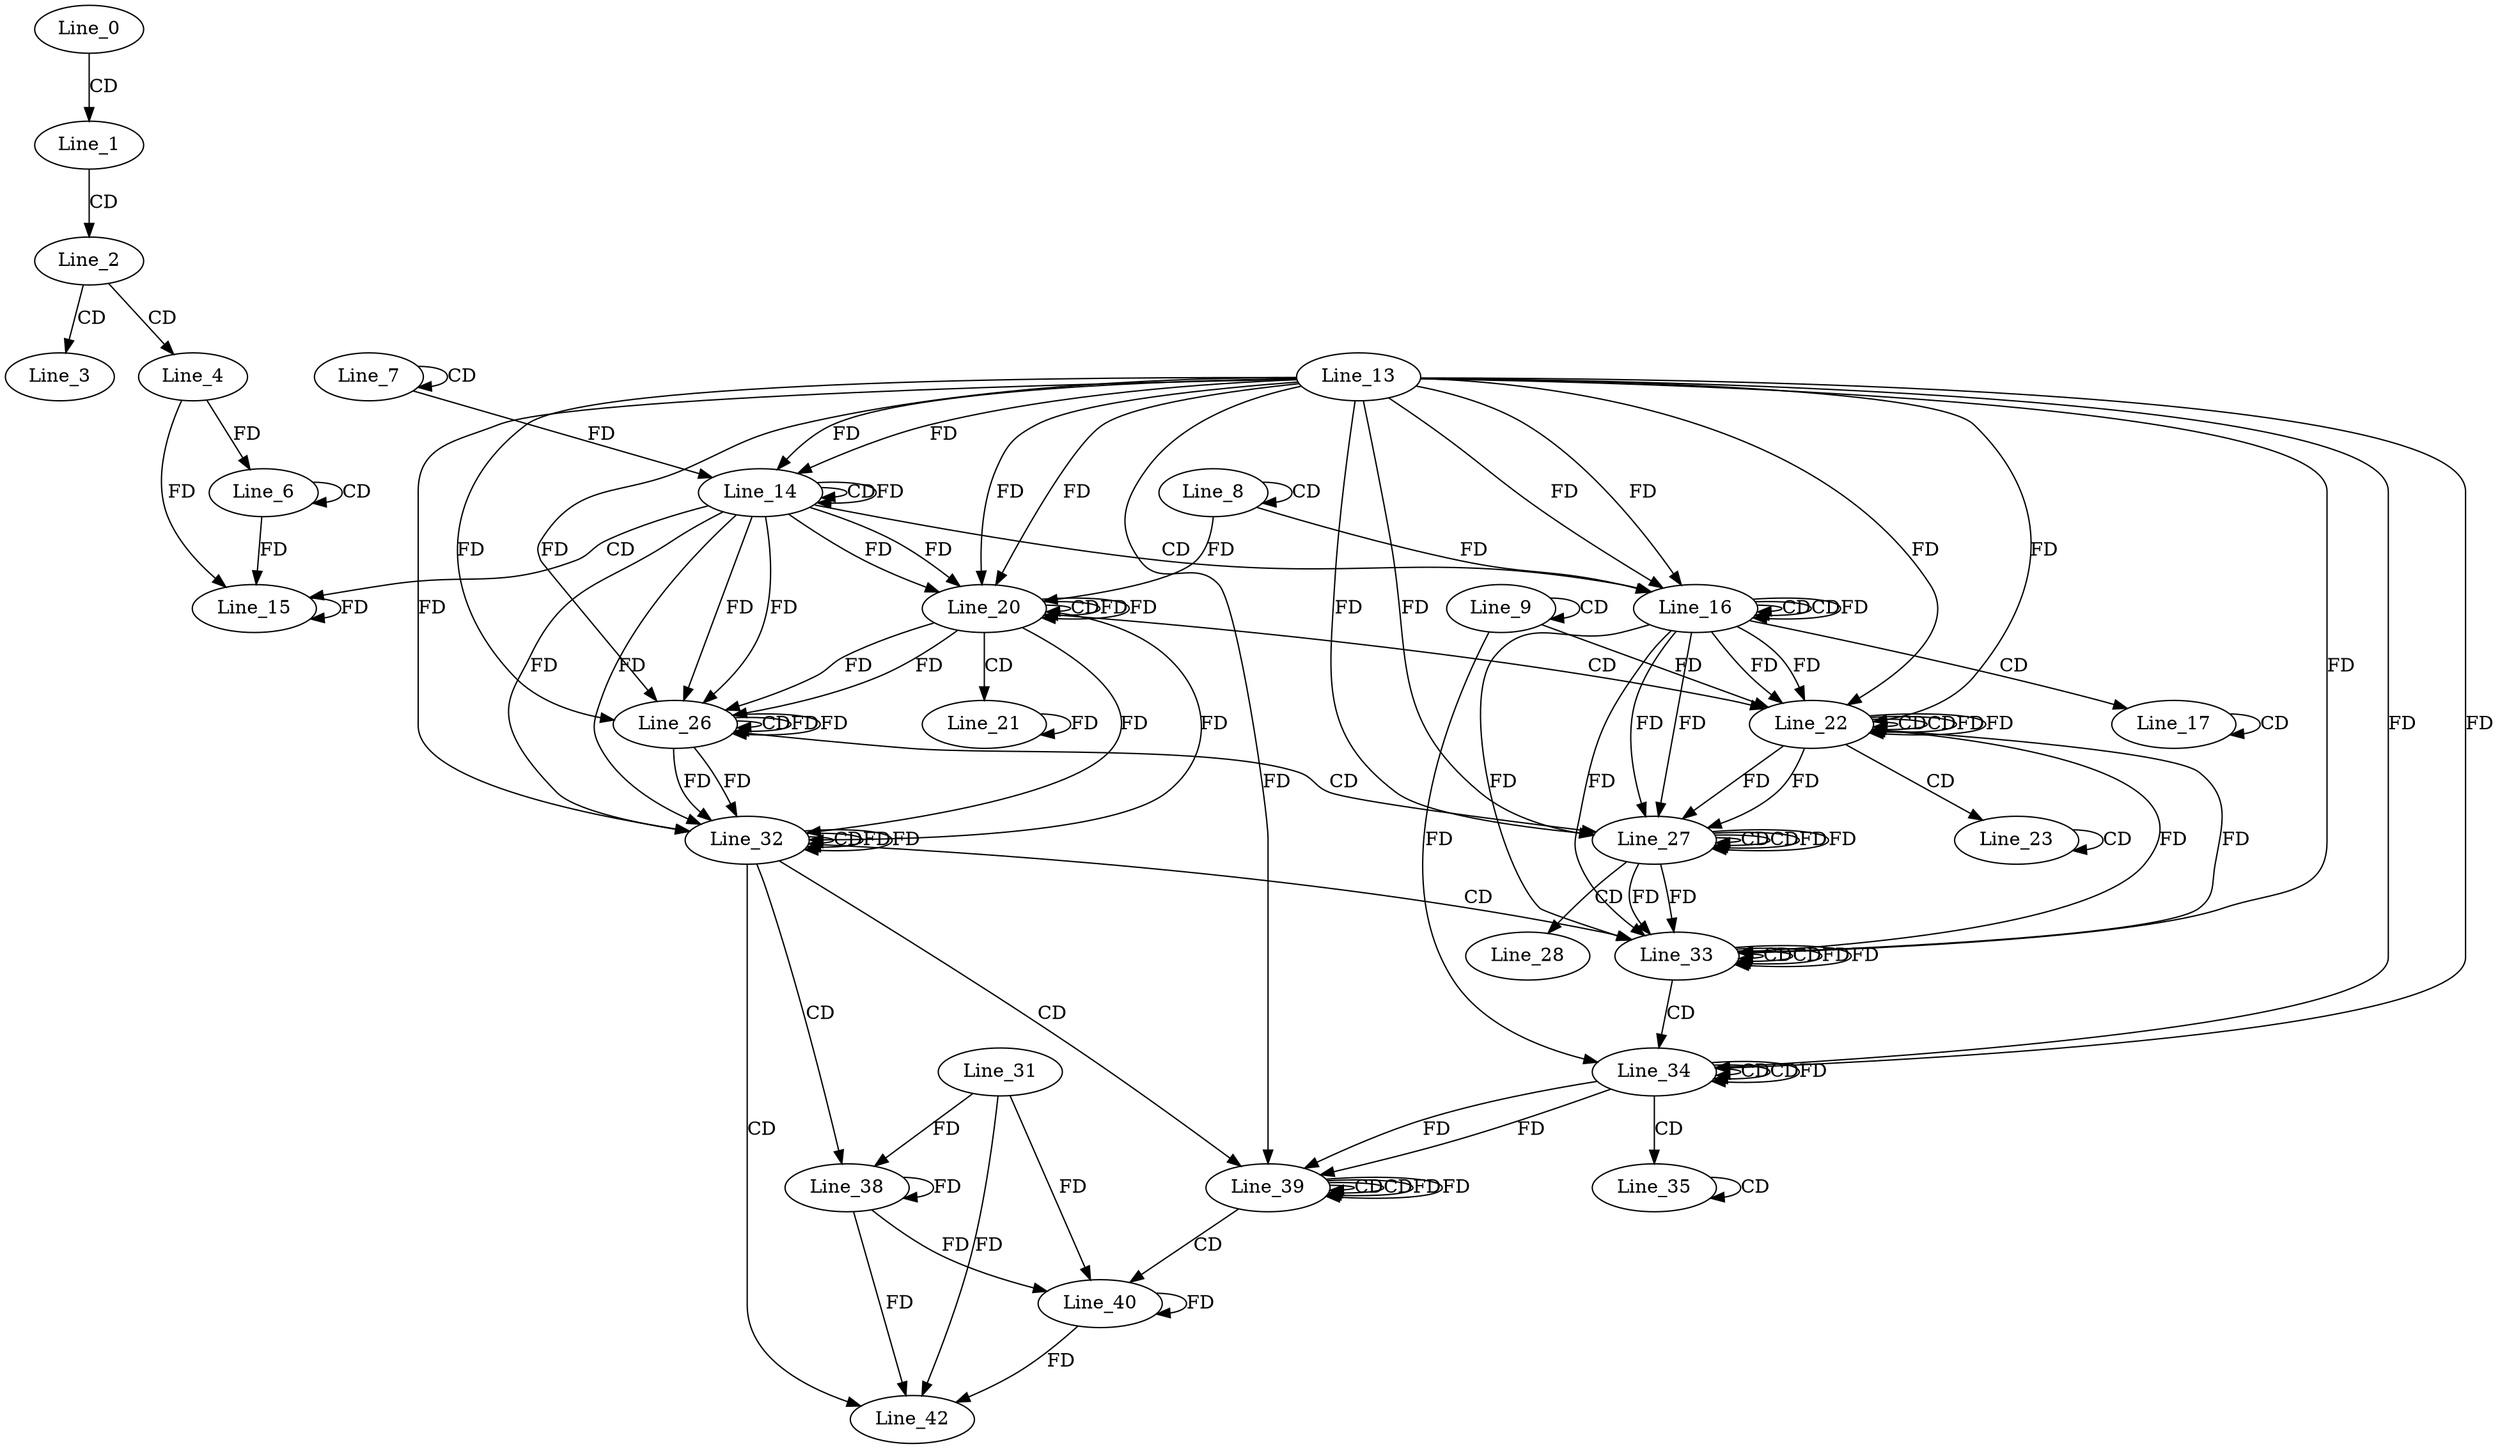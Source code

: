 digraph G {
  Line_0;
  Line_1;
  Line_2;
  Line_3;
  Line_4;
  Line_6;
  Line_6;
  Line_6;
  Line_7;
  Line_7;
  Line_8;
  Line_8;
  Line_9;
  Line_9;
  Line_13;
  Line_14;
  Line_14;
  Line_14;
  Line_15;
  Line_15;
  Line_15;
  Line_16;
  Line_16;
  Line_16;
  Line_17;
  Line_17;
  Line_20;
  Line_20;
  Line_20;
  Line_21;
  Line_21;
  Line_21;
  Line_22;
  Line_22;
  Line_22;
  Line_23;
  Line_23;
  Line_26;
  Line_26;
  Line_26;
  Line_27;
  Line_27;
  Line_27;
  Line_28;
  Line_32;
  Line_32;
  Line_32;
  Line_33;
  Line_33;
  Line_33;
  Line_34;
  Line_34;
  Line_34;
  Line_35;
  Line_35;
  Line_38;
  Line_31;
  Line_39;
  Line_39;
  Line_39;
  Line_40;
  Line_42;
  Line_42;
  Line_42;
  Line_0 -> Line_1 [ label="CD" ];
  Line_1 -> Line_2 [ label="CD" ];
  Line_2 -> Line_3 [ label="CD" ];
  Line_2 -> Line_4 [ label="CD" ];
  Line_6 -> Line_6 [ label="CD" ];
  Line_4 -> Line_6 [ label="FD" ];
  Line_7 -> Line_7 [ label="CD" ];
  Line_8 -> Line_8 [ label="CD" ];
  Line_9 -> Line_9 [ label="CD" ];
  Line_13 -> Line_14 [ label="FD" ];
  Line_7 -> Line_14 [ label="FD" ];
  Line_14 -> Line_14 [ label="CD" ];
  Line_14 -> Line_14 [ label="FD" ];
  Line_13 -> Line_14 [ label="FD" ];
  Line_14 -> Line_15 [ label="CD" ];
  Line_15 -> Line_15 [ label="FD" ];
  Line_6 -> Line_15 [ label="FD" ];
  Line_4 -> Line_15 [ label="FD" ];
  Line_14 -> Line_16 [ label="CD" ];
  Line_16 -> Line_16 [ label="CD" ];
  Line_13 -> Line_16 [ label="FD" ];
  Line_8 -> Line_16 [ label="FD" ];
  Line_16 -> Line_16 [ label="CD" ];
  Line_16 -> Line_16 [ label="FD" ];
  Line_13 -> Line_16 [ label="FD" ];
  Line_16 -> Line_17 [ label="CD" ];
  Line_17 -> Line_17 [ label="CD" ];
  Line_14 -> Line_20 [ label="FD" ];
  Line_13 -> Line_20 [ label="FD" ];
  Line_8 -> Line_20 [ label="FD" ];
  Line_20 -> Line_20 [ label="CD" ];
  Line_20 -> Line_20 [ label="FD" ];
  Line_14 -> Line_20 [ label="FD" ];
  Line_13 -> Line_20 [ label="FD" ];
  Line_20 -> Line_21 [ label="CD" ];
  Line_21 -> Line_21 [ label="FD" ];
  Line_20 -> Line_22 [ label="CD" ];
  Line_22 -> Line_22 [ label="CD" ];
  Line_16 -> Line_22 [ label="FD" ];
  Line_13 -> Line_22 [ label="FD" ];
  Line_9 -> Line_22 [ label="FD" ];
  Line_22 -> Line_22 [ label="CD" ];
  Line_22 -> Line_22 [ label="FD" ];
  Line_16 -> Line_22 [ label="FD" ];
  Line_13 -> Line_22 [ label="FD" ];
  Line_22 -> Line_23 [ label="CD" ];
  Line_23 -> Line_23 [ label="CD" ];
  Line_20 -> Line_26 [ label="FD" ];
  Line_14 -> Line_26 [ label="FD" ];
  Line_13 -> Line_26 [ label="FD" ];
  Line_26 -> Line_26 [ label="CD" ];
  Line_26 -> Line_26 [ label="FD" ];
  Line_20 -> Line_26 [ label="FD" ];
  Line_14 -> Line_26 [ label="FD" ];
  Line_13 -> Line_26 [ label="FD" ];
  Line_26 -> Line_27 [ label="CD" ];
  Line_27 -> Line_27 [ label="CD" ];
  Line_22 -> Line_27 [ label="FD" ];
  Line_16 -> Line_27 [ label="FD" ];
  Line_13 -> Line_27 [ label="FD" ];
  Line_27 -> Line_27 [ label="CD" ];
  Line_27 -> Line_27 [ label="FD" ];
  Line_22 -> Line_27 [ label="FD" ];
  Line_16 -> Line_27 [ label="FD" ];
  Line_13 -> Line_27 [ label="FD" ];
  Line_27 -> Line_28 [ label="CD" ];
  Line_26 -> Line_32 [ label="FD" ];
  Line_20 -> Line_32 [ label="FD" ];
  Line_14 -> Line_32 [ label="FD" ];
  Line_32 -> Line_32 [ label="CD" ];
  Line_32 -> Line_32 [ label="FD" ];
  Line_26 -> Line_32 [ label="FD" ];
  Line_20 -> Line_32 [ label="FD" ];
  Line_14 -> Line_32 [ label="FD" ];
  Line_13 -> Line_32 [ label="FD" ];
  Line_32 -> Line_33 [ label="CD" ];
  Line_33 -> Line_33 [ label="CD" ];
  Line_27 -> Line_33 [ label="FD" ];
  Line_22 -> Line_33 [ label="FD" ];
  Line_16 -> Line_33 [ label="FD" ];
  Line_33 -> Line_33 [ label="CD" ];
  Line_33 -> Line_33 [ label="FD" ];
  Line_27 -> Line_33 [ label="FD" ];
  Line_22 -> Line_33 [ label="FD" ];
  Line_16 -> Line_33 [ label="FD" ];
  Line_13 -> Line_33 [ label="FD" ];
  Line_33 -> Line_34 [ label="CD" ];
  Line_34 -> Line_34 [ label="CD" ];
  Line_13 -> Line_34 [ label="FD" ];
  Line_9 -> Line_34 [ label="FD" ];
  Line_34 -> Line_34 [ label="CD" ];
  Line_34 -> Line_34 [ label="FD" ];
  Line_13 -> Line_34 [ label="FD" ];
  Line_34 -> Line_35 [ label="CD" ];
  Line_35 -> Line_35 [ label="CD" ];
  Line_32 -> Line_38 [ label="CD" ];
  Line_38 -> Line_38 [ label="FD" ];
  Line_31 -> Line_38 [ label="FD" ];
  Line_32 -> Line_39 [ label="CD" ];
  Line_39 -> Line_39 [ label="CD" ];
  Line_34 -> Line_39 [ label="FD" ];
  Line_39 -> Line_39 [ label="CD" ];
  Line_39 -> Line_39 [ label="FD" ];
  Line_34 -> Line_39 [ label="FD" ];
  Line_13 -> Line_39 [ label="FD" ];
  Line_39 -> Line_40 [ label="CD" ];
  Line_40 -> Line_40 [ label="FD" ];
  Line_38 -> Line_40 [ label="FD" ];
  Line_31 -> Line_40 [ label="FD" ];
  Line_32 -> Line_42 [ label="CD" ];
  Line_40 -> Line_42 [ label="FD" ];
  Line_38 -> Line_42 [ label="FD" ];
  Line_31 -> Line_42 [ label="FD" ];
  Line_20 -> Line_20 [ label="FD" ];
  Line_22 -> Line_22 [ label="FD" ];
  Line_26 -> Line_26 [ label="FD" ];
  Line_27 -> Line_27 [ label="FD" ];
  Line_32 -> Line_32 [ label="FD" ];
  Line_33 -> Line_33 [ label="FD" ];
  Line_39 -> Line_39 [ label="FD" ];
}
